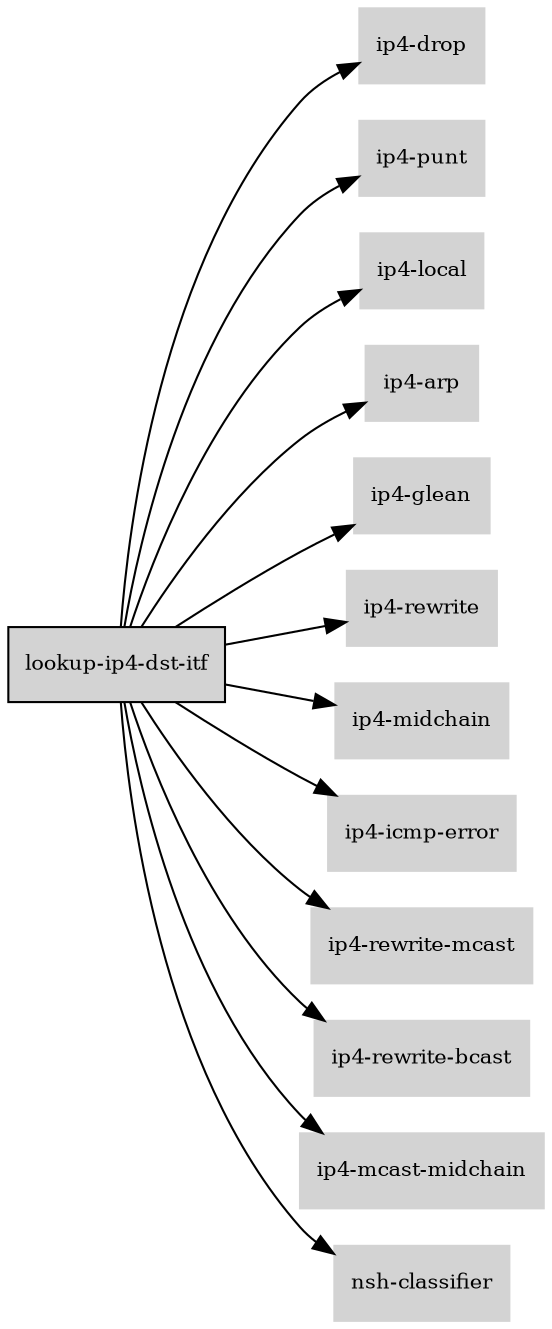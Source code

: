 digraph "lookup_ip4_dst_itf_subgraph" {
  rankdir=LR;
  node [shape=box, style=filled, fontsize=10, color=lightgray, fontcolor=black, fillcolor=lightgray];
  "lookup-ip4-dst-itf" [color=black, fontcolor=black, fillcolor=lightgray];
  edge [fontsize=8];
  "lookup-ip4-dst-itf" -> "ip4-drop";
  "lookup-ip4-dst-itf" -> "ip4-punt";
  "lookup-ip4-dst-itf" -> "ip4-local";
  "lookup-ip4-dst-itf" -> "ip4-arp";
  "lookup-ip4-dst-itf" -> "ip4-glean";
  "lookup-ip4-dst-itf" -> "ip4-rewrite";
  "lookup-ip4-dst-itf" -> "ip4-midchain";
  "lookup-ip4-dst-itf" -> "ip4-icmp-error";
  "lookup-ip4-dst-itf" -> "ip4-rewrite-mcast";
  "lookup-ip4-dst-itf" -> "ip4-rewrite-bcast";
  "lookup-ip4-dst-itf" -> "ip4-mcast-midchain";
  "lookup-ip4-dst-itf" -> "nsh-classifier";
}
